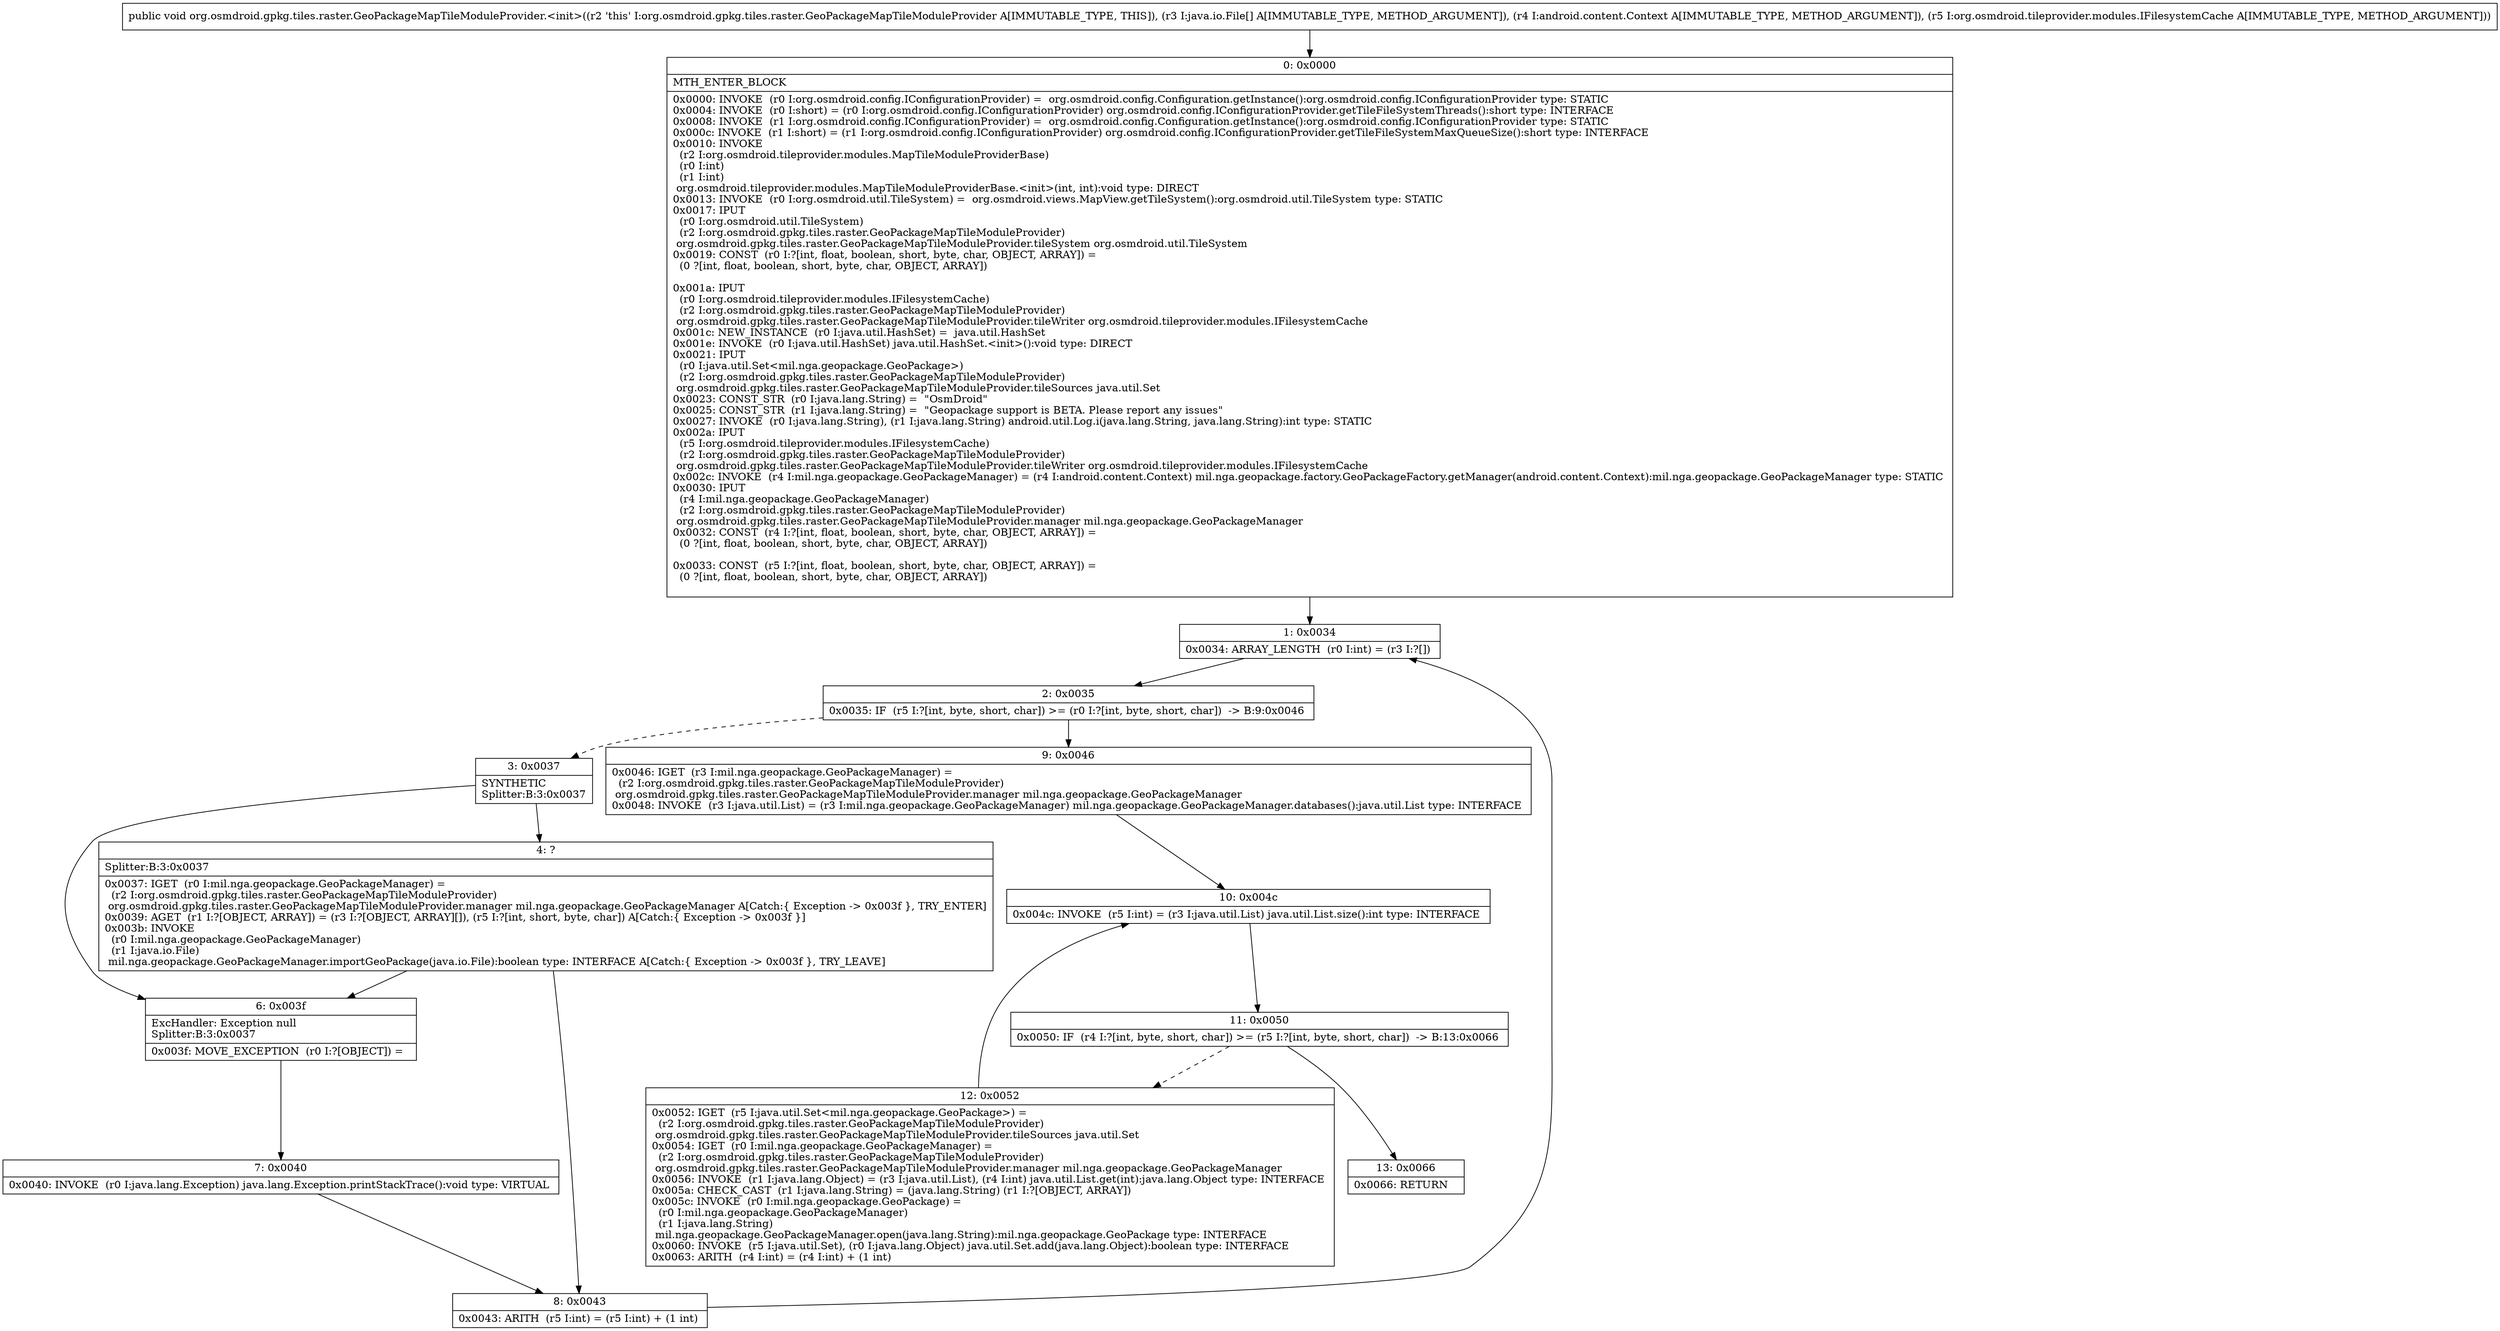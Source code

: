 digraph "CFG fororg.osmdroid.gpkg.tiles.raster.GeoPackageMapTileModuleProvider.\<init\>([Ljava\/io\/File;Landroid\/content\/Context;Lorg\/osmdroid\/tileprovider\/modules\/IFilesystemCache;)V" {
Node_0 [shape=record,label="{0\:\ 0x0000|MTH_ENTER_BLOCK\l|0x0000: INVOKE  (r0 I:org.osmdroid.config.IConfigurationProvider) =  org.osmdroid.config.Configuration.getInstance():org.osmdroid.config.IConfigurationProvider type: STATIC \l0x0004: INVOKE  (r0 I:short) = (r0 I:org.osmdroid.config.IConfigurationProvider) org.osmdroid.config.IConfigurationProvider.getTileFileSystemThreads():short type: INTERFACE \l0x0008: INVOKE  (r1 I:org.osmdroid.config.IConfigurationProvider) =  org.osmdroid.config.Configuration.getInstance():org.osmdroid.config.IConfigurationProvider type: STATIC \l0x000c: INVOKE  (r1 I:short) = (r1 I:org.osmdroid.config.IConfigurationProvider) org.osmdroid.config.IConfigurationProvider.getTileFileSystemMaxQueueSize():short type: INTERFACE \l0x0010: INVOKE  \l  (r2 I:org.osmdroid.tileprovider.modules.MapTileModuleProviderBase)\l  (r0 I:int)\l  (r1 I:int)\l org.osmdroid.tileprovider.modules.MapTileModuleProviderBase.\<init\>(int, int):void type: DIRECT \l0x0013: INVOKE  (r0 I:org.osmdroid.util.TileSystem) =  org.osmdroid.views.MapView.getTileSystem():org.osmdroid.util.TileSystem type: STATIC \l0x0017: IPUT  \l  (r0 I:org.osmdroid.util.TileSystem)\l  (r2 I:org.osmdroid.gpkg.tiles.raster.GeoPackageMapTileModuleProvider)\l org.osmdroid.gpkg.tiles.raster.GeoPackageMapTileModuleProvider.tileSystem org.osmdroid.util.TileSystem \l0x0019: CONST  (r0 I:?[int, float, boolean, short, byte, char, OBJECT, ARRAY]) = \l  (0 ?[int, float, boolean, short, byte, char, OBJECT, ARRAY])\l \l0x001a: IPUT  \l  (r0 I:org.osmdroid.tileprovider.modules.IFilesystemCache)\l  (r2 I:org.osmdroid.gpkg.tiles.raster.GeoPackageMapTileModuleProvider)\l org.osmdroid.gpkg.tiles.raster.GeoPackageMapTileModuleProvider.tileWriter org.osmdroid.tileprovider.modules.IFilesystemCache \l0x001c: NEW_INSTANCE  (r0 I:java.util.HashSet) =  java.util.HashSet \l0x001e: INVOKE  (r0 I:java.util.HashSet) java.util.HashSet.\<init\>():void type: DIRECT \l0x0021: IPUT  \l  (r0 I:java.util.Set\<mil.nga.geopackage.GeoPackage\>)\l  (r2 I:org.osmdroid.gpkg.tiles.raster.GeoPackageMapTileModuleProvider)\l org.osmdroid.gpkg.tiles.raster.GeoPackageMapTileModuleProvider.tileSources java.util.Set \l0x0023: CONST_STR  (r0 I:java.lang.String) =  \"OsmDroid\" \l0x0025: CONST_STR  (r1 I:java.lang.String) =  \"Geopackage support is BETA. Please report any issues\" \l0x0027: INVOKE  (r0 I:java.lang.String), (r1 I:java.lang.String) android.util.Log.i(java.lang.String, java.lang.String):int type: STATIC \l0x002a: IPUT  \l  (r5 I:org.osmdroid.tileprovider.modules.IFilesystemCache)\l  (r2 I:org.osmdroid.gpkg.tiles.raster.GeoPackageMapTileModuleProvider)\l org.osmdroid.gpkg.tiles.raster.GeoPackageMapTileModuleProvider.tileWriter org.osmdroid.tileprovider.modules.IFilesystemCache \l0x002c: INVOKE  (r4 I:mil.nga.geopackage.GeoPackageManager) = (r4 I:android.content.Context) mil.nga.geopackage.factory.GeoPackageFactory.getManager(android.content.Context):mil.nga.geopackage.GeoPackageManager type: STATIC \l0x0030: IPUT  \l  (r4 I:mil.nga.geopackage.GeoPackageManager)\l  (r2 I:org.osmdroid.gpkg.tiles.raster.GeoPackageMapTileModuleProvider)\l org.osmdroid.gpkg.tiles.raster.GeoPackageMapTileModuleProvider.manager mil.nga.geopackage.GeoPackageManager \l0x0032: CONST  (r4 I:?[int, float, boolean, short, byte, char, OBJECT, ARRAY]) = \l  (0 ?[int, float, boolean, short, byte, char, OBJECT, ARRAY])\l \l0x0033: CONST  (r5 I:?[int, float, boolean, short, byte, char, OBJECT, ARRAY]) = \l  (0 ?[int, float, boolean, short, byte, char, OBJECT, ARRAY])\l \l}"];
Node_1 [shape=record,label="{1\:\ 0x0034|0x0034: ARRAY_LENGTH  (r0 I:int) = (r3 I:?[]) \l}"];
Node_2 [shape=record,label="{2\:\ 0x0035|0x0035: IF  (r5 I:?[int, byte, short, char]) \>= (r0 I:?[int, byte, short, char])  \-\> B:9:0x0046 \l}"];
Node_3 [shape=record,label="{3\:\ 0x0037|SYNTHETIC\lSplitter:B:3:0x0037\l}"];
Node_4 [shape=record,label="{4\:\ ?|Splitter:B:3:0x0037\l|0x0037: IGET  (r0 I:mil.nga.geopackage.GeoPackageManager) = \l  (r2 I:org.osmdroid.gpkg.tiles.raster.GeoPackageMapTileModuleProvider)\l org.osmdroid.gpkg.tiles.raster.GeoPackageMapTileModuleProvider.manager mil.nga.geopackage.GeoPackageManager A[Catch:\{ Exception \-\> 0x003f \}, TRY_ENTER]\l0x0039: AGET  (r1 I:?[OBJECT, ARRAY]) = (r3 I:?[OBJECT, ARRAY][]), (r5 I:?[int, short, byte, char]) A[Catch:\{ Exception \-\> 0x003f \}]\l0x003b: INVOKE  \l  (r0 I:mil.nga.geopackage.GeoPackageManager)\l  (r1 I:java.io.File)\l mil.nga.geopackage.GeoPackageManager.importGeoPackage(java.io.File):boolean type: INTERFACE A[Catch:\{ Exception \-\> 0x003f \}, TRY_LEAVE]\l}"];
Node_6 [shape=record,label="{6\:\ 0x003f|ExcHandler: Exception null\lSplitter:B:3:0x0037\l|0x003f: MOVE_EXCEPTION  (r0 I:?[OBJECT]) =  \l}"];
Node_7 [shape=record,label="{7\:\ 0x0040|0x0040: INVOKE  (r0 I:java.lang.Exception) java.lang.Exception.printStackTrace():void type: VIRTUAL \l}"];
Node_8 [shape=record,label="{8\:\ 0x0043|0x0043: ARITH  (r5 I:int) = (r5 I:int) + (1 int) \l}"];
Node_9 [shape=record,label="{9\:\ 0x0046|0x0046: IGET  (r3 I:mil.nga.geopackage.GeoPackageManager) = \l  (r2 I:org.osmdroid.gpkg.tiles.raster.GeoPackageMapTileModuleProvider)\l org.osmdroid.gpkg.tiles.raster.GeoPackageMapTileModuleProvider.manager mil.nga.geopackage.GeoPackageManager \l0x0048: INVOKE  (r3 I:java.util.List) = (r3 I:mil.nga.geopackage.GeoPackageManager) mil.nga.geopackage.GeoPackageManager.databases():java.util.List type: INTERFACE \l}"];
Node_10 [shape=record,label="{10\:\ 0x004c|0x004c: INVOKE  (r5 I:int) = (r3 I:java.util.List) java.util.List.size():int type: INTERFACE \l}"];
Node_11 [shape=record,label="{11\:\ 0x0050|0x0050: IF  (r4 I:?[int, byte, short, char]) \>= (r5 I:?[int, byte, short, char])  \-\> B:13:0x0066 \l}"];
Node_12 [shape=record,label="{12\:\ 0x0052|0x0052: IGET  (r5 I:java.util.Set\<mil.nga.geopackage.GeoPackage\>) = \l  (r2 I:org.osmdroid.gpkg.tiles.raster.GeoPackageMapTileModuleProvider)\l org.osmdroid.gpkg.tiles.raster.GeoPackageMapTileModuleProvider.tileSources java.util.Set \l0x0054: IGET  (r0 I:mil.nga.geopackage.GeoPackageManager) = \l  (r2 I:org.osmdroid.gpkg.tiles.raster.GeoPackageMapTileModuleProvider)\l org.osmdroid.gpkg.tiles.raster.GeoPackageMapTileModuleProvider.manager mil.nga.geopackage.GeoPackageManager \l0x0056: INVOKE  (r1 I:java.lang.Object) = (r3 I:java.util.List), (r4 I:int) java.util.List.get(int):java.lang.Object type: INTERFACE \l0x005a: CHECK_CAST  (r1 I:java.lang.String) = (java.lang.String) (r1 I:?[OBJECT, ARRAY]) \l0x005c: INVOKE  (r0 I:mil.nga.geopackage.GeoPackage) = \l  (r0 I:mil.nga.geopackage.GeoPackageManager)\l  (r1 I:java.lang.String)\l mil.nga.geopackage.GeoPackageManager.open(java.lang.String):mil.nga.geopackage.GeoPackage type: INTERFACE \l0x0060: INVOKE  (r5 I:java.util.Set), (r0 I:java.lang.Object) java.util.Set.add(java.lang.Object):boolean type: INTERFACE \l0x0063: ARITH  (r4 I:int) = (r4 I:int) + (1 int) \l}"];
Node_13 [shape=record,label="{13\:\ 0x0066|0x0066: RETURN   \l}"];
MethodNode[shape=record,label="{public void org.osmdroid.gpkg.tiles.raster.GeoPackageMapTileModuleProvider.\<init\>((r2 'this' I:org.osmdroid.gpkg.tiles.raster.GeoPackageMapTileModuleProvider A[IMMUTABLE_TYPE, THIS]), (r3 I:java.io.File[] A[IMMUTABLE_TYPE, METHOD_ARGUMENT]), (r4 I:android.content.Context A[IMMUTABLE_TYPE, METHOD_ARGUMENT]), (r5 I:org.osmdroid.tileprovider.modules.IFilesystemCache A[IMMUTABLE_TYPE, METHOD_ARGUMENT])) }"];
MethodNode -> Node_0;
Node_0 -> Node_1;
Node_1 -> Node_2;
Node_2 -> Node_3[style=dashed];
Node_2 -> Node_9;
Node_3 -> Node_4;
Node_3 -> Node_6;
Node_4 -> Node_6;
Node_4 -> Node_8;
Node_6 -> Node_7;
Node_7 -> Node_8;
Node_8 -> Node_1;
Node_9 -> Node_10;
Node_10 -> Node_11;
Node_11 -> Node_12[style=dashed];
Node_11 -> Node_13;
Node_12 -> Node_10;
}

